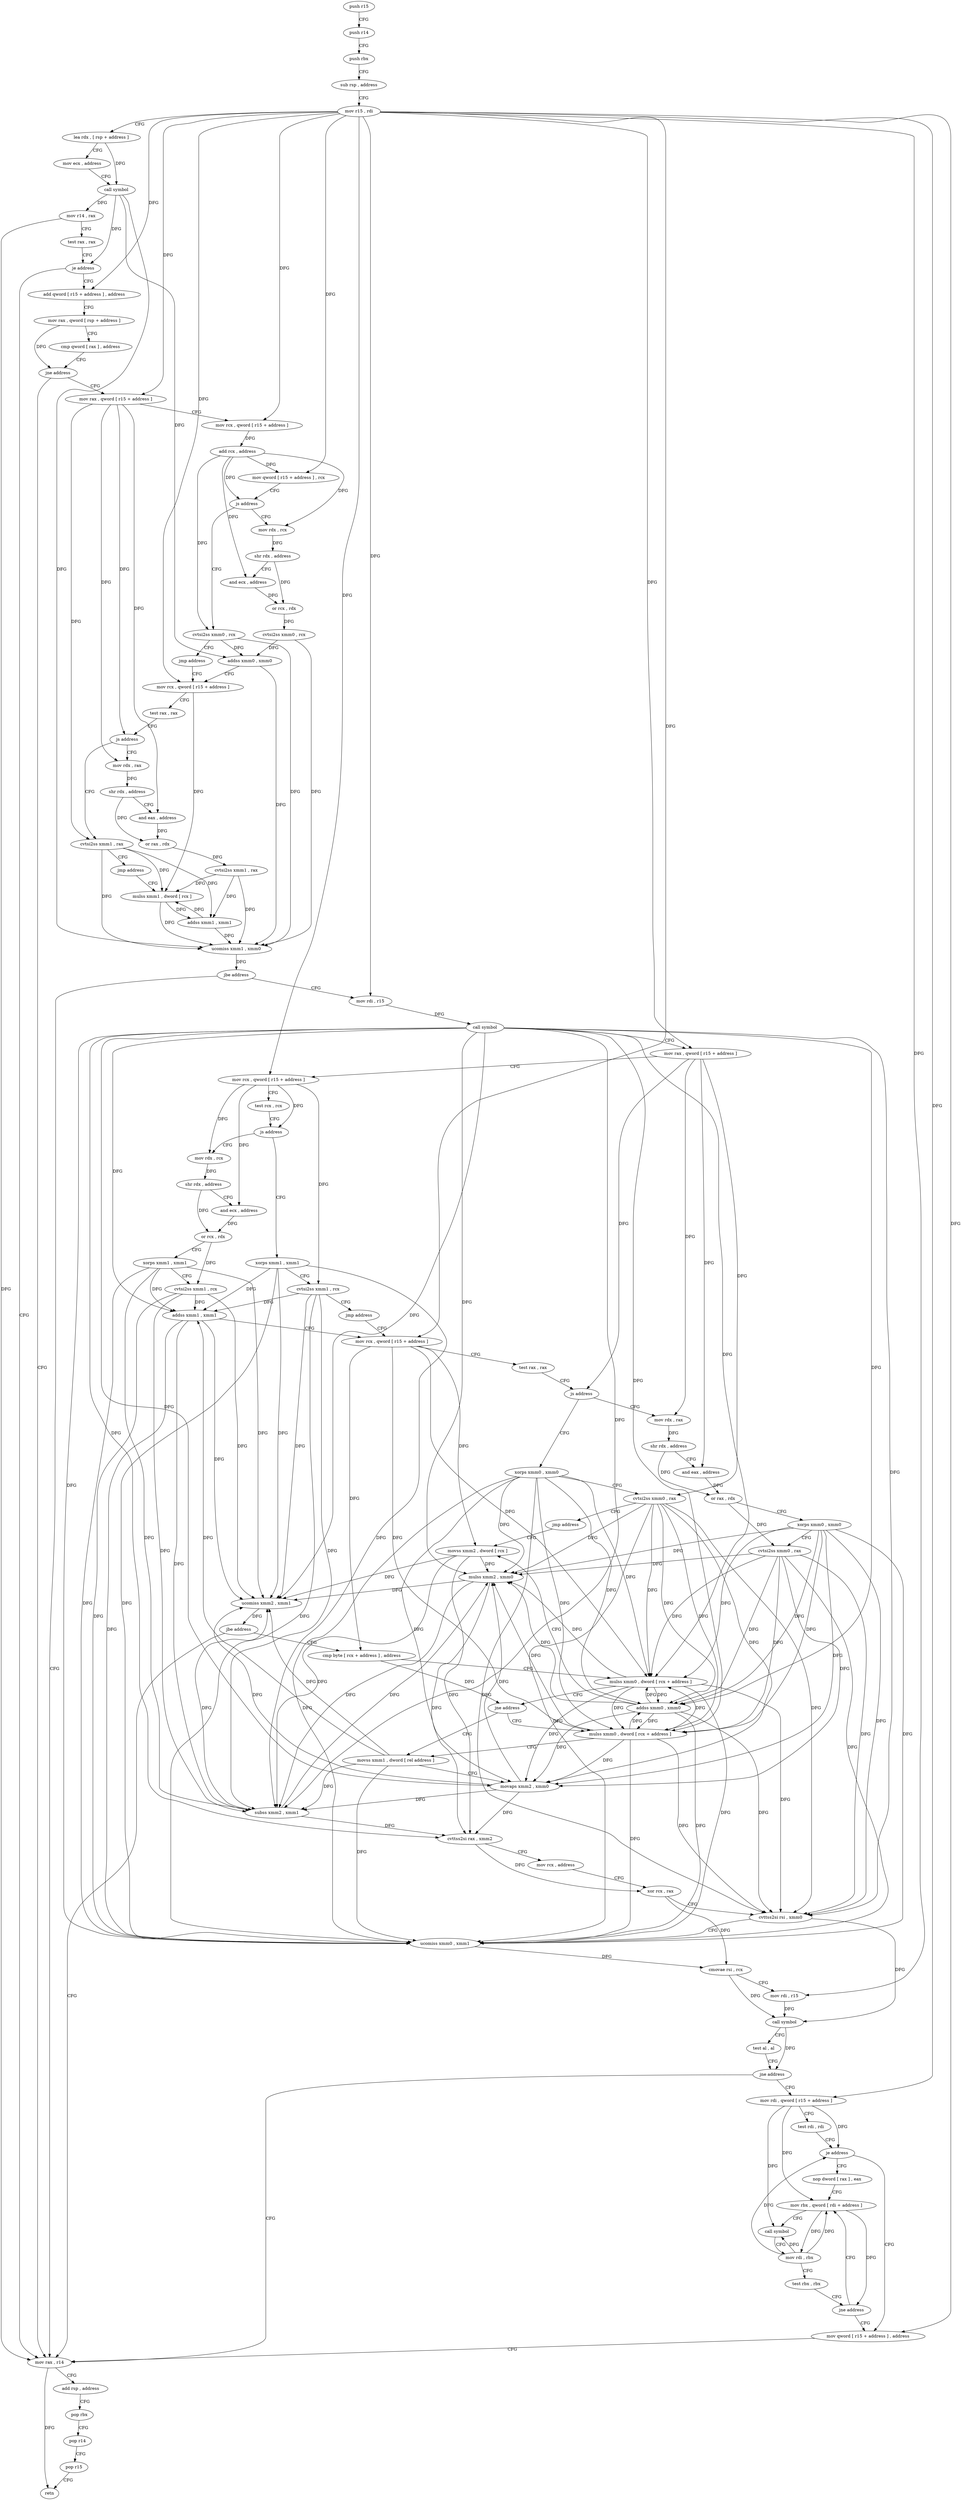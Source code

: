 digraph "func" {
"4222768" [label = "push r15" ]
"4222770" [label = "push r14" ]
"4222772" [label = "push rbx" ]
"4222773" [label = "sub rsp , address" ]
"4222777" [label = "mov r15 , rdi" ]
"4222780" [label = "lea rdx , [ rsp + address ]" ]
"4222785" [label = "mov ecx , address" ]
"4222790" [label = "call symbol" ]
"4222795" [label = "mov r14 , rax" ]
"4222798" [label = "test rax , rax" ]
"4222801" [label = "je address" ]
"4223145" [label = "mov rax , r14" ]
"4222807" [label = "add qword [ r15 + address ] , address" ]
"4223148" [label = "add rsp , address" ]
"4223152" [label = "pop rbx" ]
"4223153" [label = "pop r14" ]
"4223155" [label = "pop r15" ]
"4223157" [label = "retn" ]
"4222812" [label = "mov rax , qword [ rsp + address ]" ]
"4222817" [label = "cmp qword [ rax ] , address" ]
"4222821" [label = "jne address" ]
"4222827" [label = "mov rax , qword [ r15 + address ]" ]
"4222831" [label = "mov rcx , qword [ r15 + address ]" ]
"4222835" [label = "add rcx , address" ]
"4222839" [label = "mov qword [ r15 + address ] , rcx" ]
"4222843" [label = "js address" ]
"4222852" [label = "mov rdx , rcx" ]
"4222845" [label = "cvtsi2ss xmm0 , rcx" ]
"4222855" [label = "shr rdx , address" ]
"4222858" [label = "and ecx , address" ]
"4222861" [label = "or rcx , rdx" ]
"4222864" [label = "cvtsi2ss xmm0 , rcx" ]
"4222869" [label = "addss xmm0 , xmm0" ]
"4222873" [label = "mov rcx , qword [ r15 + address ]" ]
"4222850" [label = "jmp address" ]
"4222889" [label = "mov rdx , rax" ]
"4222892" [label = "shr rdx , address" ]
"4222895" [label = "and eax , address" ]
"4222898" [label = "or rax , rdx" ]
"4222901" [label = "cvtsi2ss xmm1 , rax" ]
"4222906" [label = "addss xmm1 , xmm1" ]
"4222910" [label = "mulss xmm1 , dword [ rcx ]" ]
"4222882" [label = "cvtsi2ss xmm1 , rax" ]
"4222887" [label = "jmp address" ]
"4222877" [label = "test rax , rax" ]
"4222880" [label = "js address" ]
"4222923" [label = "mov rdi , r15" ]
"4222926" [label = "call symbol" ]
"4222931" [label = "mov rax , qword [ r15 + address ]" ]
"4222935" [label = "mov rcx , qword [ r15 + address ]" ]
"4222939" [label = "test rcx , rcx" ]
"4222942" [label = "js address" ]
"4222954" [label = "mov rdx , rcx" ]
"4222944" [label = "xorps xmm1 , xmm1" ]
"4222914" [label = "ucomiss xmm1 , xmm0" ]
"4222917" [label = "jbe address" ]
"4222957" [label = "shr rdx , address" ]
"4222960" [label = "and ecx , address" ]
"4222963" [label = "or rcx , rdx" ]
"4222966" [label = "xorps xmm1 , xmm1" ]
"4222969" [label = "cvtsi2ss xmm1 , rcx" ]
"4222974" [label = "addss xmm1 , xmm1" ]
"4222978" [label = "mov rcx , qword [ r15 + address ]" ]
"4222947" [label = "cvtsi2ss xmm1 , rcx" ]
"4222952" [label = "jmp address" ]
"4222997" [label = "mov rdx , rax" ]
"4223000" [label = "shr rdx , address" ]
"4223003" [label = "and eax , address" ]
"4223006" [label = "or rax , rdx" ]
"4223009" [label = "xorps xmm0 , xmm0" ]
"4223012" [label = "cvtsi2ss xmm0 , rax" ]
"4223017" [label = "addss xmm0 , xmm0" ]
"4223021" [label = "movss xmm2 , dword [ rcx ]" ]
"4222987" [label = "xorps xmm0 , xmm0" ]
"4222990" [label = "cvtsi2ss xmm0 , rax" ]
"4222995" [label = "jmp address" ]
"4222982" [label = "test rax , rax" ]
"4222985" [label = "js address" ]
"4223034" [label = "cmp byte [ rcx + address ] , address" ]
"4223038" [label = "mulss xmm0 , dword [ rcx + address ]" ]
"4223043" [label = "jne address" ]
"4223050" [label = "movss xmm1 , dword [ rel address ]" ]
"4223045" [label = "mulss xmm0 , dword [ rcx + address ]" ]
"4223025" [label = "mulss xmm2 , xmm0" ]
"4223029" [label = "ucomiss xmm2 , xmm1" ]
"4223032" [label = "jbe address" ]
"4223058" [label = "movaps xmm2 , xmm0" ]
"4223061" [label = "subss xmm2 , xmm1" ]
"4223065" [label = "cvttss2si rax , xmm2" ]
"4223070" [label = "mov rcx , address" ]
"4223080" [label = "xor rcx , rax" ]
"4223083" [label = "cvttss2si rsi , xmm0" ]
"4223088" [label = "ucomiss xmm0 , xmm1" ]
"4223091" [label = "cmovae rsi , rcx" ]
"4223095" [label = "mov rdi , r15" ]
"4223098" [label = "call symbol" ]
"4223103" [label = "test al , al" ]
"4223105" [label = "jne address" ]
"4223107" [label = "mov rdi , qword [ r15 + address ]" ]
"4223111" [label = "test rdi , rdi" ]
"4223114" [label = "je address" ]
"4223137" [label = "mov qword [ r15 + address ] , address" ]
"4223116" [label = "nop dword [ rax ] , eax" ]
"4223120" [label = "mov rbx , qword [ rdi + address ]" ]
"4223124" [label = "call symbol" ]
"4223129" [label = "mov rdi , rbx" ]
"4223132" [label = "test rbx , rbx" ]
"4223135" [label = "jne address" ]
"4222768" -> "4222770" [ label = "CFG" ]
"4222770" -> "4222772" [ label = "CFG" ]
"4222772" -> "4222773" [ label = "CFG" ]
"4222773" -> "4222777" [ label = "CFG" ]
"4222777" -> "4222780" [ label = "CFG" ]
"4222777" -> "4222807" [ label = "DFG" ]
"4222777" -> "4222827" [ label = "DFG" ]
"4222777" -> "4222831" [ label = "DFG" ]
"4222777" -> "4222839" [ label = "DFG" ]
"4222777" -> "4222873" [ label = "DFG" ]
"4222777" -> "4222923" [ label = "DFG" ]
"4222777" -> "4222931" [ label = "DFG" ]
"4222777" -> "4222935" [ label = "DFG" ]
"4222777" -> "4222978" [ label = "DFG" ]
"4222777" -> "4223095" [ label = "DFG" ]
"4222777" -> "4223107" [ label = "DFG" ]
"4222777" -> "4223137" [ label = "DFG" ]
"4222780" -> "4222785" [ label = "CFG" ]
"4222780" -> "4222790" [ label = "DFG" ]
"4222785" -> "4222790" [ label = "CFG" ]
"4222790" -> "4222795" [ label = "DFG" ]
"4222790" -> "4222801" [ label = "DFG" ]
"4222790" -> "4222869" [ label = "DFG" ]
"4222790" -> "4222914" [ label = "DFG" ]
"4222795" -> "4222798" [ label = "CFG" ]
"4222795" -> "4223145" [ label = "DFG" ]
"4222798" -> "4222801" [ label = "CFG" ]
"4222801" -> "4223145" [ label = "CFG" ]
"4222801" -> "4222807" [ label = "CFG" ]
"4223145" -> "4223148" [ label = "CFG" ]
"4223145" -> "4223157" [ label = "DFG" ]
"4222807" -> "4222812" [ label = "CFG" ]
"4223148" -> "4223152" [ label = "CFG" ]
"4223152" -> "4223153" [ label = "CFG" ]
"4223153" -> "4223155" [ label = "CFG" ]
"4223155" -> "4223157" [ label = "CFG" ]
"4222812" -> "4222817" [ label = "CFG" ]
"4222812" -> "4222821" [ label = "DFG" ]
"4222817" -> "4222821" [ label = "CFG" ]
"4222821" -> "4223145" [ label = "CFG" ]
"4222821" -> "4222827" [ label = "CFG" ]
"4222827" -> "4222831" [ label = "CFG" ]
"4222827" -> "4222880" [ label = "DFG" ]
"4222827" -> "4222889" [ label = "DFG" ]
"4222827" -> "4222895" [ label = "DFG" ]
"4222827" -> "4222882" [ label = "DFG" ]
"4222831" -> "4222835" [ label = "DFG" ]
"4222835" -> "4222839" [ label = "DFG" ]
"4222835" -> "4222852" [ label = "DFG" ]
"4222835" -> "4222858" [ label = "DFG" ]
"4222835" -> "4222845" [ label = "DFG" ]
"4222835" -> "4222843" [ label = "DFG" ]
"4222839" -> "4222843" [ label = "CFG" ]
"4222843" -> "4222852" [ label = "CFG" ]
"4222843" -> "4222845" [ label = "CFG" ]
"4222852" -> "4222855" [ label = "DFG" ]
"4222845" -> "4222850" [ label = "CFG" ]
"4222845" -> "4222869" [ label = "DFG" ]
"4222845" -> "4222914" [ label = "DFG" ]
"4222855" -> "4222858" [ label = "CFG" ]
"4222855" -> "4222861" [ label = "DFG" ]
"4222858" -> "4222861" [ label = "DFG" ]
"4222861" -> "4222864" [ label = "DFG" ]
"4222864" -> "4222869" [ label = "DFG" ]
"4222864" -> "4222914" [ label = "DFG" ]
"4222869" -> "4222873" [ label = "CFG" ]
"4222869" -> "4222914" [ label = "DFG" ]
"4222873" -> "4222877" [ label = "CFG" ]
"4222873" -> "4222910" [ label = "DFG" ]
"4222850" -> "4222873" [ label = "CFG" ]
"4222889" -> "4222892" [ label = "DFG" ]
"4222892" -> "4222895" [ label = "CFG" ]
"4222892" -> "4222898" [ label = "DFG" ]
"4222895" -> "4222898" [ label = "DFG" ]
"4222898" -> "4222901" [ label = "DFG" ]
"4222901" -> "4222906" [ label = "DFG" ]
"4222901" -> "4222910" [ label = "DFG" ]
"4222901" -> "4222914" [ label = "DFG" ]
"4222906" -> "4222910" [ label = "DFG" ]
"4222906" -> "4222914" [ label = "DFG" ]
"4222910" -> "4222914" [ label = "DFG" ]
"4222910" -> "4222906" [ label = "DFG" ]
"4222882" -> "4222887" [ label = "CFG" ]
"4222882" -> "4222906" [ label = "DFG" ]
"4222882" -> "4222910" [ label = "DFG" ]
"4222882" -> "4222914" [ label = "DFG" ]
"4222887" -> "4222910" [ label = "CFG" ]
"4222877" -> "4222880" [ label = "CFG" ]
"4222880" -> "4222889" [ label = "CFG" ]
"4222880" -> "4222882" [ label = "CFG" ]
"4222923" -> "4222926" [ label = "DFG" ]
"4222926" -> "4222931" [ label = "CFG" ]
"4222926" -> "4223017" [ label = "DFG" ]
"4222926" -> "4223025" [ label = "DFG" ]
"4222926" -> "4223038" [ label = "DFG" ]
"4222926" -> "4223058" [ label = "DFG" ]
"4222926" -> "4223083" [ label = "DFG" ]
"4222926" -> "4223088" [ label = "DFG" ]
"4222926" -> "4223045" [ label = "DFG" ]
"4222926" -> "4222974" [ label = "DFG" ]
"4222926" -> "4223029" [ label = "DFG" ]
"4222926" -> "4223061" [ label = "DFG" ]
"4222926" -> "4223065" [ label = "DFG" ]
"4222931" -> "4222935" [ label = "CFG" ]
"4222931" -> "4222985" [ label = "DFG" ]
"4222931" -> "4222997" [ label = "DFG" ]
"4222931" -> "4223003" [ label = "DFG" ]
"4222931" -> "4222990" [ label = "DFG" ]
"4222935" -> "4222939" [ label = "CFG" ]
"4222935" -> "4222942" [ label = "DFG" ]
"4222935" -> "4222954" [ label = "DFG" ]
"4222935" -> "4222960" [ label = "DFG" ]
"4222935" -> "4222947" [ label = "DFG" ]
"4222939" -> "4222942" [ label = "CFG" ]
"4222942" -> "4222954" [ label = "CFG" ]
"4222942" -> "4222944" [ label = "CFG" ]
"4222954" -> "4222957" [ label = "DFG" ]
"4222944" -> "4222947" [ label = "CFG" ]
"4222944" -> "4222974" [ label = "DFG" ]
"4222944" -> "4223029" [ label = "DFG" ]
"4222944" -> "4223061" [ label = "DFG" ]
"4222944" -> "4223088" [ label = "DFG" ]
"4222914" -> "4222917" [ label = "DFG" ]
"4222917" -> "4223145" [ label = "CFG" ]
"4222917" -> "4222923" [ label = "CFG" ]
"4222957" -> "4222960" [ label = "CFG" ]
"4222957" -> "4222963" [ label = "DFG" ]
"4222960" -> "4222963" [ label = "DFG" ]
"4222963" -> "4222966" [ label = "CFG" ]
"4222963" -> "4222969" [ label = "DFG" ]
"4222966" -> "4222969" [ label = "CFG" ]
"4222966" -> "4222974" [ label = "DFG" ]
"4222966" -> "4223029" [ label = "DFG" ]
"4222966" -> "4223061" [ label = "DFG" ]
"4222966" -> "4223088" [ label = "DFG" ]
"4222969" -> "4222974" [ label = "DFG" ]
"4222969" -> "4223029" [ label = "DFG" ]
"4222969" -> "4223061" [ label = "DFG" ]
"4222969" -> "4223088" [ label = "DFG" ]
"4222974" -> "4222978" [ label = "CFG" ]
"4222974" -> "4223029" [ label = "DFG" ]
"4222974" -> "4223061" [ label = "DFG" ]
"4222974" -> "4223088" [ label = "DFG" ]
"4222978" -> "4222982" [ label = "CFG" ]
"4222978" -> "4223021" [ label = "DFG" ]
"4222978" -> "4223034" [ label = "DFG" ]
"4222978" -> "4223038" [ label = "DFG" ]
"4222978" -> "4223045" [ label = "DFG" ]
"4222947" -> "4222952" [ label = "CFG" ]
"4222947" -> "4222974" [ label = "DFG" ]
"4222947" -> "4223029" [ label = "DFG" ]
"4222947" -> "4223061" [ label = "DFG" ]
"4222947" -> "4223088" [ label = "DFG" ]
"4222952" -> "4222978" [ label = "CFG" ]
"4222997" -> "4223000" [ label = "DFG" ]
"4223000" -> "4223003" [ label = "CFG" ]
"4223000" -> "4223006" [ label = "DFG" ]
"4223003" -> "4223006" [ label = "DFG" ]
"4223006" -> "4223009" [ label = "CFG" ]
"4223006" -> "4223012" [ label = "DFG" ]
"4223009" -> "4223012" [ label = "CFG" ]
"4223009" -> "4223017" [ label = "DFG" ]
"4223009" -> "4223025" [ label = "DFG" ]
"4223009" -> "4223038" [ label = "DFG" ]
"4223009" -> "4223058" [ label = "DFG" ]
"4223009" -> "4223083" [ label = "DFG" ]
"4223009" -> "4223088" [ label = "DFG" ]
"4223009" -> "4223045" [ label = "DFG" ]
"4223012" -> "4223017" [ label = "DFG" ]
"4223012" -> "4223025" [ label = "DFG" ]
"4223012" -> "4223038" [ label = "DFG" ]
"4223012" -> "4223058" [ label = "DFG" ]
"4223012" -> "4223083" [ label = "DFG" ]
"4223012" -> "4223088" [ label = "DFG" ]
"4223012" -> "4223045" [ label = "DFG" ]
"4223017" -> "4223021" [ label = "CFG" ]
"4223017" -> "4223025" [ label = "DFG" ]
"4223017" -> "4223038" [ label = "DFG" ]
"4223017" -> "4223058" [ label = "DFG" ]
"4223017" -> "4223083" [ label = "DFG" ]
"4223017" -> "4223088" [ label = "DFG" ]
"4223017" -> "4223045" [ label = "DFG" ]
"4223021" -> "4223025" [ label = "DFG" ]
"4223021" -> "4223029" [ label = "DFG" ]
"4223021" -> "4223061" [ label = "DFG" ]
"4223021" -> "4223065" [ label = "DFG" ]
"4222987" -> "4222990" [ label = "CFG" ]
"4222987" -> "4223017" [ label = "DFG" ]
"4222987" -> "4223025" [ label = "DFG" ]
"4222987" -> "4223038" [ label = "DFG" ]
"4222987" -> "4223058" [ label = "DFG" ]
"4222987" -> "4223083" [ label = "DFG" ]
"4222987" -> "4223088" [ label = "DFG" ]
"4222987" -> "4223045" [ label = "DFG" ]
"4222990" -> "4222995" [ label = "CFG" ]
"4222990" -> "4223017" [ label = "DFG" ]
"4222990" -> "4223025" [ label = "DFG" ]
"4222990" -> "4223038" [ label = "DFG" ]
"4222990" -> "4223058" [ label = "DFG" ]
"4222990" -> "4223083" [ label = "DFG" ]
"4222990" -> "4223088" [ label = "DFG" ]
"4222990" -> "4223045" [ label = "DFG" ]
"4222995" -> "4223021" [ label = "CFG" ]
"4222982" -> "4222985" [ label = "CFG" ]
"4222985" -> "4222997" [ label = "CFG" ]
"4222985" -> "4222987" [ label = "CFG" ]
"4223034" -> "4223038" [ label = "CFG" ]
"4223034" -> "4223043" [ label = "DFG" ]
"4223038" -> "4223043" [ label = "CFG" ]
"4223038" -> "4223017" [ label = "DFG" ]
"4223038" -> "4223025" [ label = "DFG" ]
"4223038" -> "4223058" [ label = "DFG" ]
"4223038" -> "4223083" [ label = "DFG" ]
"4223038" -> "4223088" [ label = "DFG" ]
"4223038" -> "4223045" [ label = "DFG" ]
"4223043" -> "4223050" [ label = "CFG" ]
"4223043" -> "4223045" [ label = "CFG" ]
"4223050" -> "4223058" [ label = "CFG" ]
"4223050" -> "4222974" [ label = "DFG" ]
"4223050" -> "4223029" [ label = "DFG" ]
"4223050" -> "4223061" [ label = "DFG" ]
"4223050" -> "4223088" [ label = "DFG" ]
"4223045" -> "4223050" [ label = "CFG" ]
"4223045" -> "4223017" [ label = "DFG" ]
"4223045" -> "4223025" [ label = "DFG" ]
"4223045" -> "4223058" [ label = "DFG" ]
"4223045" -> "4223083" [ label = "DFG" ]
"4223045" -> "4223038" [ label = "DFG" ]
"4223045" -> "4223088" [ label = "DFG" ]
"4223025" -> "4223029" [ label = "DFG" ]
"4223025" -> "4223061" [ label = "DFG" ]
"4223025" -> "4223065" [ label = "DFG" ]
"4223029" -> "4223032" [ label = "DFG" ]
"4223032" -> "4223145" [ label = "CFG" ]
"4223032" -> "4223034" [ label = "CFG" ]
"4223058" -> "4223061" [ label = "DFG" ]
"4223058" -> "4223025" [ label = "DFG" ]
"4223058" -> "4223029" [ label = "DFG" ]
"4223058" -> "4223065" [ label = "DFG" ]
"4223061" -> "4223065" [ label = "DFG" ]
"4223061" -> "4223025" [ label = "DFG" ]
"4223061" -> "4223029" [ label = "DFG" ]
"4223065" -> "4223070" [ label = "CFG" ]
"4223065" -> "4223080" [ label = "DFG" ]
"4223070" -> "4223080" [ label = "CFG" ]
"4223080" -> "4223083" [ label = "CFG" ]
"4223080" -> "4223091" [ label = "DFG" ]
"4223083" -> "4223088" [ label = "CFG" ]
"4223083" -> "4223098" [ label = "DFG" ]
"4223088" -> "4223091" [ label = "DFG" ]
"4223091" -> "4223095" [ label = "CFG" ]
"4223091" -> "4223098" [ label = "DFG" ]
"4223095" -> "4223098" [ label = "DFG" ]
"4223098" -> "4223103" [ label = "CFG" ]
"4223098" -> "4223105" [ label = "DFG" ]
"4223103" -> "4223105" [ label = "CFG" ]
"4223105" -> "4223145" [ label = "CFG" ]
"4223105" -> "4223107" [ label = "CFG" ]
"4223107" -> "4223111" [ label = "CFG" ]
"4223107" -> "4223114" [ label = "DFG" ]
"4223107" -> "4223120" [ label = "DFG" ]
"4223107" -> "4223124" [ label = "DFG" ]
"4223111" -> "4223114" [ label = "CFG" ]
"4223114" -> "4223137" [ label = "CFG" ]
"4223114" -> "4223116" [ label = "CFG" ]
"4223137" -> "4223145" [ label = "CFG" ]
"4223116" -> "4223120" [ label = "CFG" ]
"4223120" -> "4223124" [ label = "CFG" ]
"4223120" -> "4223129" [ label = "DFG" ]
"4223120" -> "4223135" [ label = "DFG" ]
"4223124" -> "4223129" [ label = "CFG" ]
"4223129" -> "4223132" [ label = "CFG" ]
"4223129" -> "4223114" [ label = "DFG" ]
"4223129" -> "4223120" [ label = "DFG" ]
"4223129" -> "4223124" [ label = "DFG" ]
"4223132" -> "4223135" [ label = "CFG" ]
"4223135" -> "4223120" [ label = "CFG" ]
"4223135" -> "4223137" [ label = "CFG" ]
}
